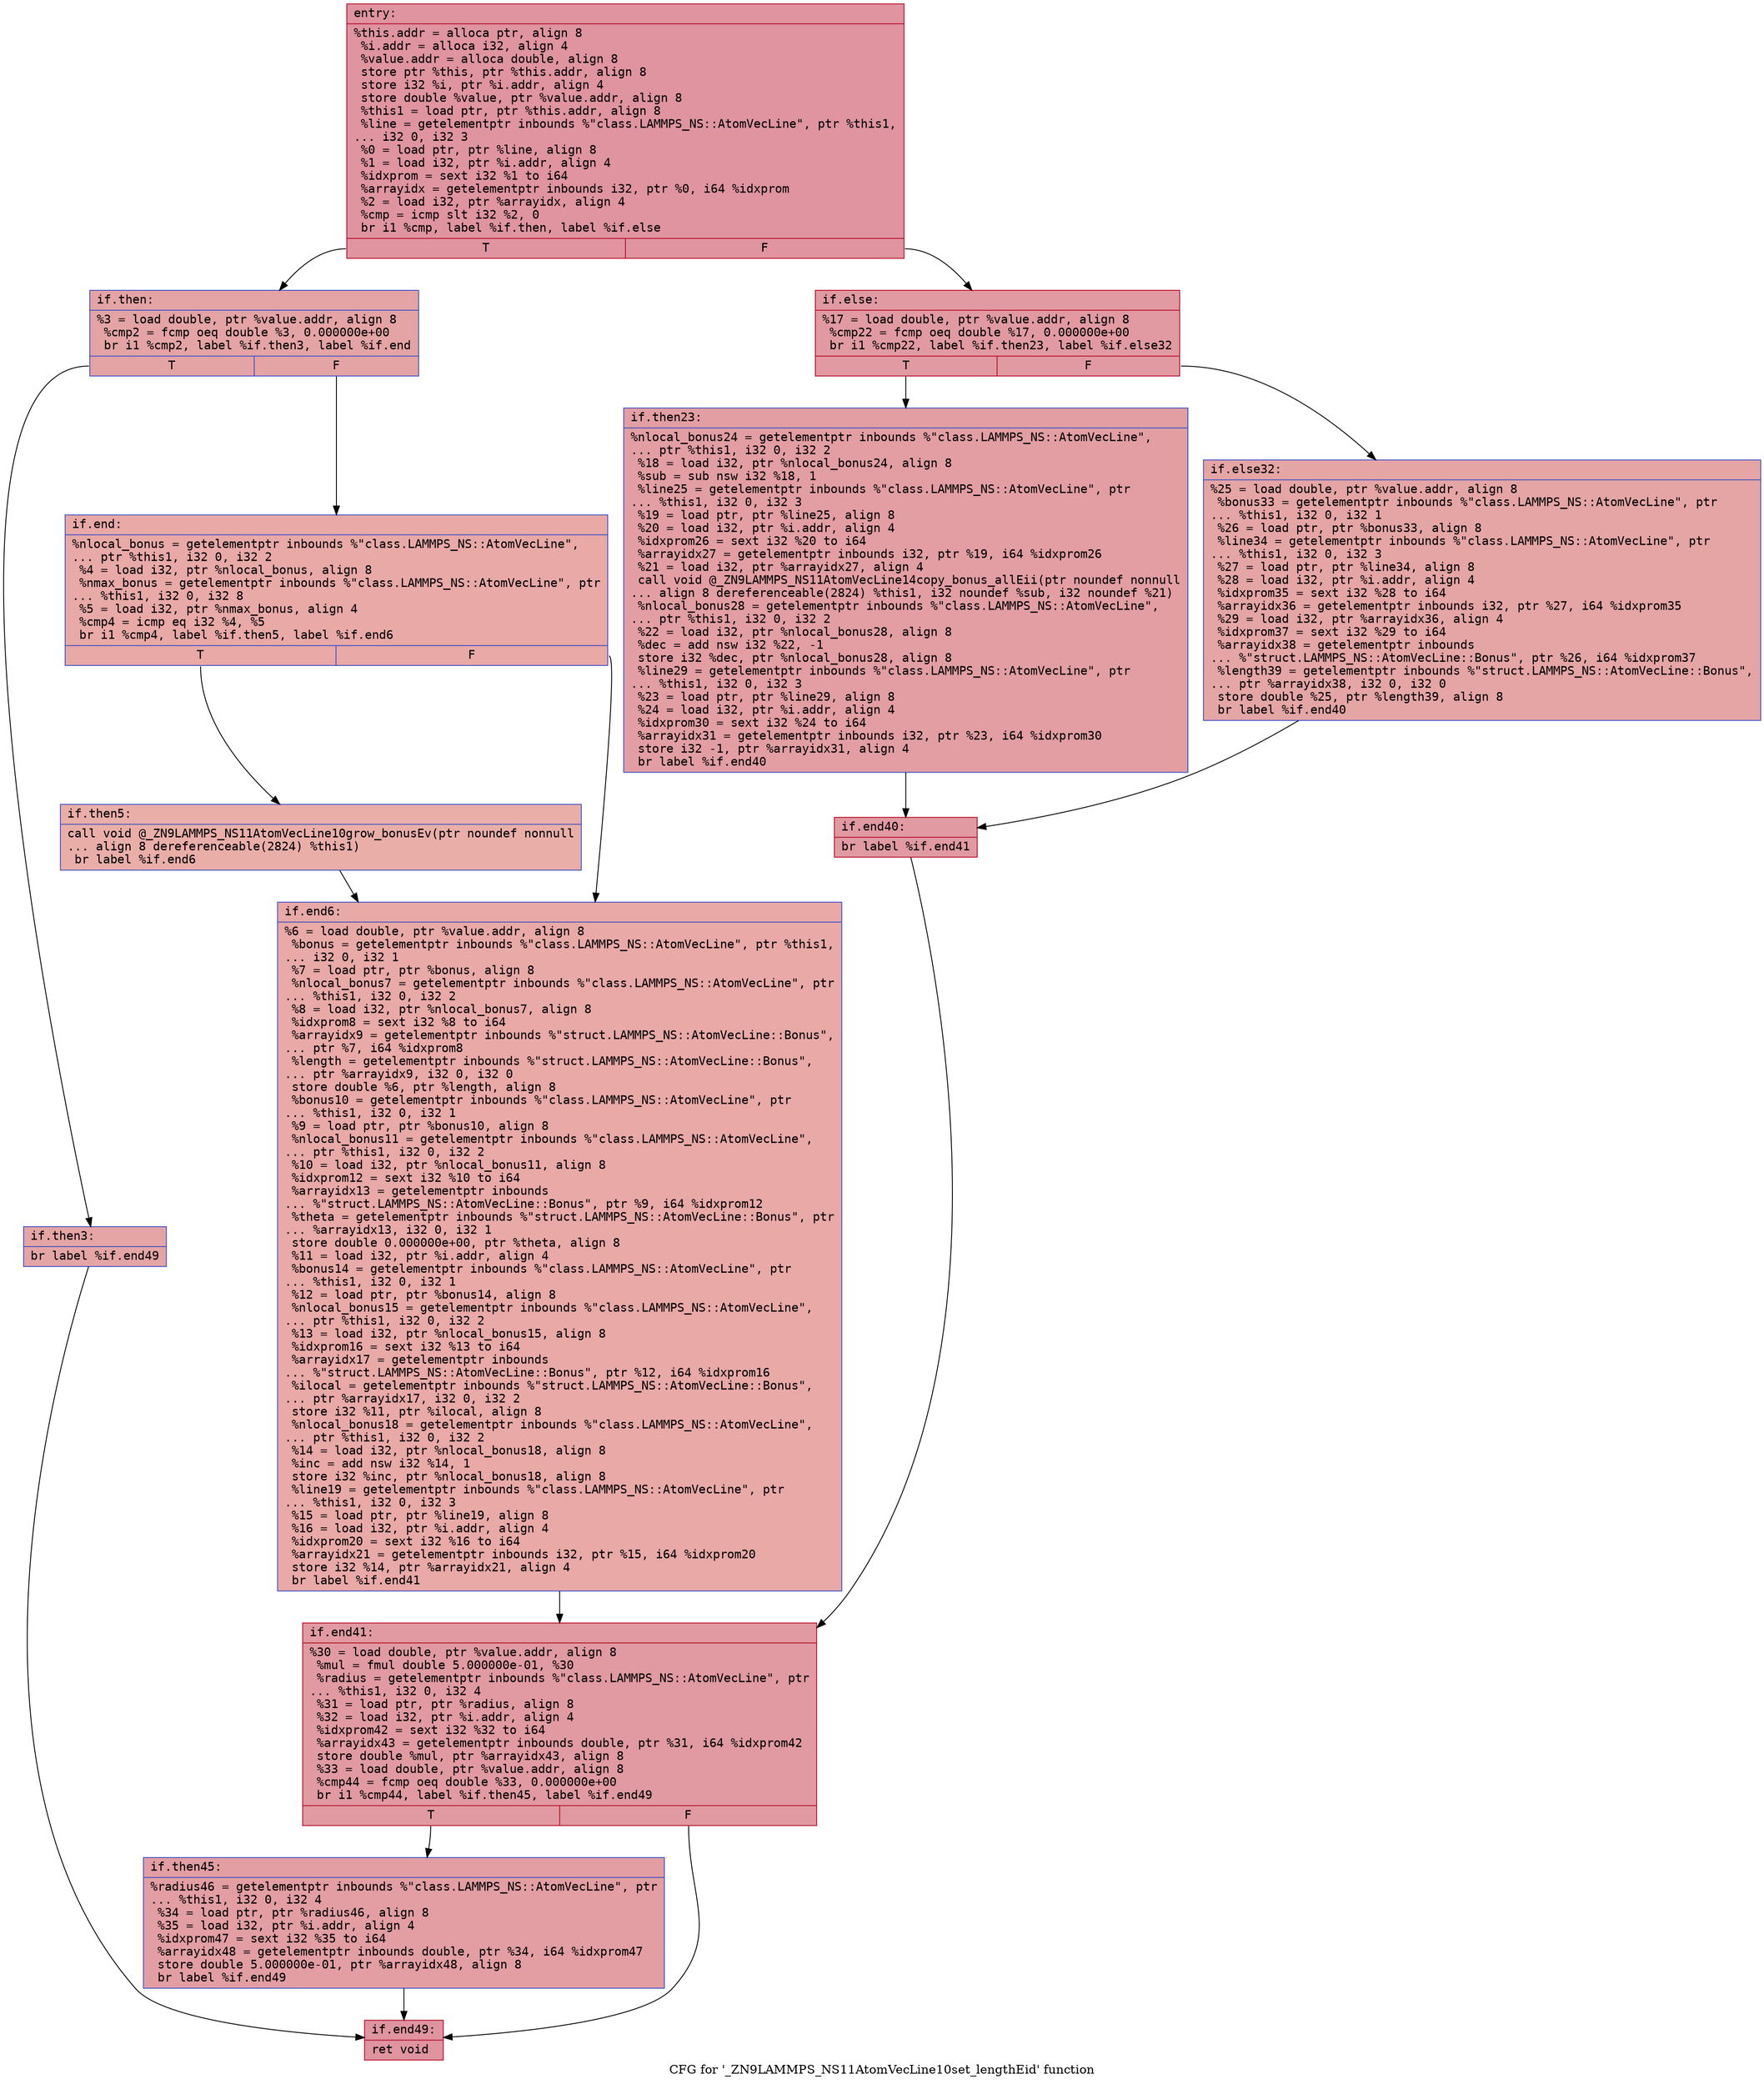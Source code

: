 digraph "CFG for '_ZN9LAMMPS_NS11AtomVecLine10set_lengthEid' function" {
	label="CFG for '_ZN9LAMMPS_NS11AtomVecLine10set_lengthEid' function";

	Node0x562ebb8f0aa0 [shape=record,color="#b70d28ff", style=filled, fillcolor="#b70d2870" fontname="Courier",label="{entry:\l|  %this.addr = alloca ptr, align 8\l  %i.addr = alloca i32, align 4\l  %value.addr = alloca double, align 8\l  store ptr %this, ptr %this.addr, align 8\l  store i32 %i, ptr %i.addr, align 4\l  store double %value, ptr %value.addr, align 8\l  %this1 = load ptr, ptr %this.addr, align 8\l  %line = getelementptr inbounds %\"class.LAMMPS_NS::AtomVecLine\", ptr %this1,\l... i32 0, i32 3\l  %0 = load ptr, ptr %line, align 8\l  %1 = load i32, ptr %i.addr, align 4\l  %idxprom = sext i32 %1 to i64\l  %arrayidx = getelementptr inbounds i32, ptr %0, i64 %idxprom\l  %2 = load i32, ptr %arrayidx, align 4\l  %cmp = icmp slt i32 %2, 0\l  br i1 %cmp, label %if.then, label %if.else\l|{<s0>T|<s1>F}}"];
	Node0x562ebb8f0aa0:s0 -> Node0x562ebb8f13b0[tooltip="entry -> if.then\nProbability 37.50%" ];
	Node0x562ebb8f0aa0:s1 -> Node0x562ebb8f15c0[tooltip="entry -> if.else\nProbability 62.50%" ];
	Node0x562ebb8f13b0 [shape=record,color="#3d50c3ff", style=filled, fillcolor="#c32e3170" fontname="Courier",label="{if.then:\l|  %3 = load double, ptr %value.addr, align 8\l  %cmp2 = fcmp oeq double %3, 0.000000e+00\l  br i1 %cmp2, label %if.then3, label %if.end\l|{<s0>T|<s1>F}}"];
	Node0x562ebb8f13b0:s0 -> Node0x562ebb8f1810[tooltip="if.then -> if.then3\nProbability 62.50%" ];
	Node0x562ebb8f13b0:s1 -> Node0x562ebb8f1890[tooltip="if.then -> if.end\nProbability 37.50%" ];
	Node0x562ebb8f1810 [shape=record,color="#3d50c3ff", style=filled, fillcolor="#c5333470" fontname="Courier",label="{if.then3:\l|  br label %if.end49\l}"];
	Node0x562ebb8f1810 -> Node0x562ebb8f19b0[tooltip="if.then3 -> if.end49\nProbability 100.00%" ];
	Node0x562ebb8f1890 [shape=record,color="#3d50c3ff", style=filled, fillcolor="#ca3b3770" fontname="Courier",label="{if.end:\l|  %nlocal_bonus = getelementptr inbounds %\"class.LAMMPS_NS::AtomVecLine\",\l... ptr %this1, i32 0, i32 2\l  %4 = load i32, ptr %nlocal_bonus, align 8\l  %nmax_bonus = getelementptr inbounds %\"class.LAMMPS_NS::AtomVecLine\", ptr\l... %this1, i32 0, i32 8\l  %5 = load i32, ptr %nmax_bonus, align 4\l  %cmp4 = icmp eq i32 %4, %5\l  br i1 %cmp4, label %if.then5, label %if.end6\l|{<s0>T|<s1>F}}"];
	Node0x562ebb8f1890:s0 -> Node0x562ebb8f1e30[tooltip="if.end -> if.then5\nProbability 50.00%" ];
	Node0x562ebb8f1890:s1 -> Node0x562ebb8f1eb0[tooltip="if.end -> if.end6\nProbability 50.00%" ];
	Node0x562ebb8f1e30 [shape=record,color="#3d50c3ff", style=filled, fillcolor="#d0473d70" fontname="Courier",label="{if.then5:\l|  call void @_ZN9LAMMPS_NS11AtomVecLine10grow_bonusEv(ptr noundef nonnull\l... align 8 dereferenceable(2824) %this1)\l  br label %if.end6\l}"];
	Node0x562ebb8f1e30 -> Node0x562ebb8f1eb0[tooltip="if.then5 -> if.end6\nProbability 100.00%" ];
	Node0x562ebb8f1eb0 [shape=record,color="#3d50c3ff", style=filled, fillcolor="#ca3b3770" fontname="Courier",label="{if.end6:\l|  %6 = load double, ptr %value.addr, align 8\l  %bonus = getelementptr inbounds %\"class.LAMMPS_NS::AtomVecLine\", ptr %this1,\l... i32 0, i32 1\l  %7 = load ptr, ptr %bonus, align 8\l  %nlocal_bonus7 = getelementptr inbounds %\"class.LAMMPS_NS::AtomVecLine\", ptr\l... %this1, i32 0, i32 2\l  %8 = load i32, ptr %nlocal_bonus7, align 8\l  %idxprom8 = sext i32 %8 to i64\l  %arrayidx9 = getelementptr inbounds %\"struct.LAMMPS_NS::AtomVecLine::Bonus\",\l... ptr %7, i64 %idxprom8\l  %length = getelementptr inbounds %\"struct.LAMMPS_NS::AtomVecLine::Bonus\",\l... ptr %arrayidx9, i32 0, i32 0\l  store double %6, ptr %length, align 8\l  %bonus10 = getelementptr inbounds %\"class.LAMMPS_NS::AtomVecLine\", ptr\l... %this1, i32 0, i32 1\l  %9 = load ptr, ptr %bonus10, align 8\l  %nlocal_bonus11 = getelementptr inbounds %\"class.LAMMPS_NS::AtomVecLine\",\l... ptr %this1, i32 0, i32 2\l  %10 = load i32, ptr %nlocal_bonus11, align 8\l  %idxprom12 = sext i32 %10 to i64\l  %arrayidx13 = getelementptr inbounds\l... %\"struct.LAMMPS_NS::AtomVecLine::Bonus\", ptr %9, i64 %idxprom12\l  %theta = getelementptr inbounds %\"struct.LAMMPS_NS::AtomVecLine::Bonus\", ptr\l... %arrayidx13, i32 0, i32 1\l  store double 0.000000e+00, ptr %theta, align 8\l  %11 = load i32, ptr %i.addr, align 4\l  %bonus14 = getelementptr inbounds %\"class.LAMMPS_NS::AtomVecLine\", ptr\l... %this1, i32 0, i32 1\l  %12 = load ptr, ptr %bonus14, align 8\l  %nlocal_bonus15 = getelementptr inbounds %\"class.LAMMPS_NS::AtomVecLine\",\l... ptr %this1, i32 0, i32 2\l  %13 = load i32, ptr %nlocal_bonus15, align 8\l  %idxprom16 = sext i32 %13 to i64\l  %arrayidx17 = getelementptr inbounds\l... %\"struct.LAMMPS_NS::AtomVecLine::Bonus\", ptr %12, i64 %idxprom16\l  %ilocal = getelementptr inbounds %\"struct.LAMMPS_NS::AtomVecLine::Bonus\",\l... ptr %arrayidx17, i32 0, i32 2\l  store i32 %11, ptr %ilocal, align 8\l  %nlocal_bonus18 = getelementptr inbounds %\"class.LAMMPS_NS::AtomVecLine\",\l... ptr %this1, i32 0, i32 2\l  %14 = load i32, ptr %nlocal_bonus18, align 8\l  %inc = add nsw i32 %14, 1\l  store i32 %inc, ptr %nlocal_bonus18, align 8\l  %line19 = getelementptr inbounds %\"class.LAMMPS_NS::AtomVecLine\", ptr\l... %this1, i32 0, i32 3\l  %15 = load ptr, ptr %line19, align 8\l  %16 = load i32, ptr %i.addr, align 4\l  %idxprom20 = sext i32 %16 to i64\l  %arrayidx21 = getelementptr inbounds i32, ptr %15, i64 %idxprom20\l  store i32 %14, ptr %arrayidx21, align 4\l  br label %if.end41\l}"];
	Node0x562ebb8f1eb0 -> Node0x562ebb8f3c50[tooltip="if.end6 -> if.end41\nProbability 100.00%" ];
	Node0x562ebb8f15c0 [shape=record,color="#b70d28ff", style=filled, fillcolor="#bb1b2c70" fontname="Courier",label="{if.else:\l|  %17 = load double, ptr %value.addr, align 8\l  %cmp22 = fcmp oeq double %17, 0.000000e+00\l  br i1 %cmp22, label %if.then23, label %if.else32\l|{<s0>T|<s1>F}}"];
	Node0x562ebb8f15c0:s0 -> Node0x562ebb8f3e70[tooltip="if.else -> if.then23\nProbability 62.50%" ];
	Node0x562ebb8f15c0:s1 -> Node0x562ebb8f3ef0[tooltip="if.else -> if.else32\nProbability 37.50%" ];
	Node0x562ebb8f3e70 [shape=record,color="#3d50c3ff", style=filled, fillcolor="#be242e70" fontname="Courier",label="{if.then23:\l|  %nlocal_bonus24 = getelementptr inbounds %\"class.LAMMPS_NS::AtomVecLine\",\l... ptr %this1, i32 0, i32 2\l  %18 = load i32, ptr %nlocal_bonus24, align 8\l  %sub = sub nsw i32 %18, 1\l  %line25 = getelementptr inbounds %\"class.LAMMPS_NS::AtomVecLine\", ptr\l... %this1, i32 0, i32 3\l  %19 = load ptr, ptr %line25, align 8\l  %20 = load i32, ptr %i.addr, align 4\l  %idxprom26 = sext i32 %20 to i64\l  %arrayidx27 = getelementptr inbounds i32, ptr %19, i64 %idxprom26\l  %21 = load i32, ptr %arrayidx27, align 4\l  call void @_ZN9LAMMPS_NS11AtomVecLine14copy_bonus_allEii(ptr noundef nonnull\l... align 8 dereferenceable(2824) %this1, i32 noundef %sub, i32 noundef %21)\l  %nlocal_bonus28 = getelementptr inbounds %\"class.LAMMPS_NS::AtomVecLine\",\l... ptr %this1, i32 0, i32 2\l  %22 = load i32, ptr %nlocal_bonus28, align 8\l  %dec = add nsw i32 %22, -1\l  store i32 %dec, ptr %nlocal_bonus28, align 8\l  %line29 = getelementptr inbounds %\"class.LAMMPS_NS::AtomVecLine\", ptr\l... %this1, i32 0, i32 3\l  %23 = load ptr, ptr %line29, align 8\l  %24 = load i32, ptr %i.addr, align 4\l  %idxprom30 = sext i32 %24 to i64\l  %arrayidx31 = getelementptr inbounds i32, ptr %23, i64 %idxprom30\l  store i32 -1, ptr %arrayidx31, align 4\l  br label %if.end40\l}"];
	Node0x562ebb8f3e70 -> Node0x562ebb8f5010[tooltip="if.then23 -> if.end40\nProbability 100.00%" ];
	Node0x562ebb8f3ef0 [shape=record,color="#3d50c3ff", style=filled, fillcolor="#c5333470" fontname="Courier",label="{if.else32:\l|  %25 = load double, ptr %value.addr, align 8\l  %bonus33 = getelementptr inbounds %\"class.LAMMPS_NS::AtomVecLine\", ptr\l... %this1, i32 0, i32 1\l  %26 = load ptr, ptr %bonus33, align 8\l  %line34 = getelementptr inbounds %\"class.LAMMPS_NS::AtomVecLine\", ptr\l... %this1, i32 0, i32 3\l  %27 = load ptr, ptr %line34, align 8\l  %28 = load i32, ptr %i.addr, align 4\l  %idxprom35 = sext i32 %28 to i64\l  %arrayidx36 = getelementptr inbounds i32, ptr %27, i64 %idxprom35\l  %29 = load i32, ptr %arrayidx36, align 4\l  %idxprom37 = sext i32 %29 to i64\l  %arrayidx38 = getelementptr inbounds\l... %\"struct.LAMMPS_NS::AtomVecLine::Bonus\", ptr %26, i64 %idxprom37\l  %length39 = getelementptr inbounds %\"struct.LAMMPS_NS::AtomVecLine::Bonus\",\l... ptr %arrayidx38, i32 0, i32 0\l  store double %25, ptr %length39, align 8\l  br label %if.end40\l}"];
	Node0x562ebb8f3ef0 -> Node0x562ebb8f5010[tooltip="if.else32 -> if.end40\nProbability 100.00%" ];
	Node0x562ebb8f5010 [shape=record,color="#b70d28ff", style=filled, fillcolor="#bb1b2c70" fontname="Courier",label="{if.end40:\l|  br label %if.end41\l}"];
	Node0x562ebb8f5010 -> Node0x562ebb8f3c50[tooltip="if.end40 -> if.end41\nProbability 100.00%" ];
	Node0x562ebb8f3c50 [shape=record,color="#b70d28ff", style=filled, fillcolor="#bb1b2c70" fontname="Courier",label="{if.end41:\l|  %30 = load double, ptr %value.addr, align 8\l  %mul = fmul double 5.000000e-01, %30\l  %radius = getelementptr inbounds %\"class.LAMMPS_NS::AtomVecLine\", ptr\l... %this1, i32 0, i32 4\l  %31 = load ptr, ptr %radius, align 8\l  %32 = load i32, ptr %i.addr, align 4\l  %idxprom42 = sext i32 %32 to i64\l  %arrayidx43 = getelementptr inbounds double, ptr %31, i64 %idxprom42\l  store double %mul, ptr %arrayidx43, align 8\l  %33 = load double, ptr %value.addr, align 8\l  %cmp44 = fcmp oeq double %33, 0.000000e+00\l  br i1 %cmp44, label %if.then45, label %if.end49\l|{<s0>T|<s1>F}}"];
	Node0x562ebb8f3c50:s0 -> Node0x562ebb8f60e0[tooltip="if.end41 -> if.then45\nProbability 62.50%" ];
	Node0x562ebb8f3c50:s1 -> Node0x562ebb8f19b0[tooltip="if.end41 -> if.end49\nProbability 37.50%" ];
	Node0x562ebb8f60e0 [shape=record,color="#3d50c3ff", style=filled, fillcolor="#be242e70" fontname="Courier",label="{if.then45:\l|  %radius46 = getelementptr inbounds %\"class.LAMMPS_NS::AtomVecLine\", ptr\l... %this1, i32 0, i32 4\l  %34 = load ptr, ptr %radius46, align 8\l  %35 = load i32, ptr %i.addr, align 4\l  %idxprom47 = sext i32 %35 to i64\l  %arrayidx48 = getelementptr inbounds double, ptr %34, i64 %idxprom47\l  store double 5.000000e-01, ptr %arrayidx48, align 8\l  br label %if.end49\l}"];
	Node0x562ebb8f60e0 -> Node0x562ebb8f19b0[tooltip="if.then45 -> if.end49\nProbability 100.00%" ];
	Node0x562ebb8f19b0 [shape=record,color="#b70d28ff", style=filled, fillcolor="#b70d2870" fontname="Courier",label="{if.end49:\l|  ret void\l}"];
}
